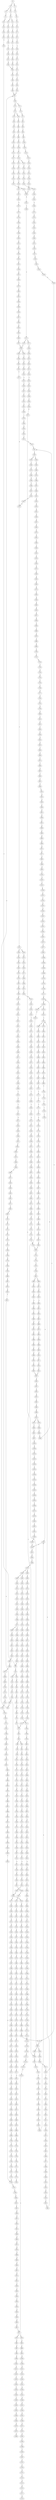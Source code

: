 strict digraph  {
	S0 -> S1 [ label = A ];
	S0 -> S2 [ label = C ];
	S1 -> S3 [ label = C ];
	S2 -> S4 [ label = C ];
	S2 -> S5 [ label = G ];
	S3 -> S6 [ label = G ];
	S4 -> S7 [ label = T ];
	S5 -> S8 [ label = A ];
	S6 -> S9 [ label = C ];
	S7 -> S10 [ label = G ];
	S8 -> S11 [ label = A ];
	S8 -> S12 [ label = G ];
	S9 -> S13 [ label = T ];
	S10 -> S14 [ label = T ];
	S11 -> S15 [ label = T ];
	S12 -> S16 [ label = T ];
	S13 -> S17 [ label = C ];
	S14 -> S18 [ label = C ];
	S15 -> S19 [ label = C ];
	S16 -> S20 [ label = C ];
	S17 -> S21 [ label = C ];
	S18 -> S22 [ label = C ];
	S19 -> S23 [ label = C ];
	S20 -> S24 [ label = C ];
	S21 -> S25 [ label = T ];
	S22 -> S26 [ label = T ];
	S23 -> S27 [ label = T ];
	S24 -> S28 [ label = T ];
	S25 -> S29 [ label = A ];
	S26 -> S30 [ label = T ];
	S27 -> S31 [ label = C ];
	S28 -> S32 [ label = C ];
	S29 -> S33 [ label = G ];
	S30 -> S34 [ label = G ];
	S31 -> S35 [ label = G ];
	S32 -> S36 [ label = G ];
	S33 -> S37 [ label = A ];
	S34 -> S38 [ label = A ];
	S34 -> S39 [ label = T ];
	S35 -> S40 [ label = A ];
	S36 -> S41 [ label = A ];
	S37 -> S42 [ label = A ];
	S38 -> S43 [ label = A ];
	S39 -> S44 [ label = A ];
	S40 -> S45 [ label = A ];
	S41 -> S46 [ label = A ];
	S42 -> S47 [ label = C ];
	S43 -> S48 [ label = C ];
	S44 -> S49 [ label = G ];
	S45 -> S50 [ label = C ];
	S46 -> S50 [ label = C ];
	S47 -> S51 [ label = T ];
	S48 -> S52 [ label = T ];
	S49 -> S53 [ label = G ];
	S50 -> S54 [ label = T ];
	S51 -> S55 [ label = T ];
	S52 -> S56 [ label = T ];
	S53 -> S57 [ label = A ];
	S54 -> S58 [ label = T ];
	S55 -> S59 [ label = C ];
	S56 -> S60 [ label = C ];
	S57 -> S61 [ label = G ];
	S58 -> S62 [ label = C ];
	S59 -> S63 [ label = A ];
	S60 -> S64 [ label = A ];
	S61 -> S65 [ label = A ];
	S62 -> S66 [ label = A ];
	S63 -> S67 [ label = A ];
	S64 -> S67 [ label = A ];
	S65 -> S68 [ label = G ];
	S66 -> S67 [ label = A ];
	S67 -> S69 [ label = C ];
	S68 -> S70 [ label = G ];
	S69 -> S71 [ label = C ];
	S69 -> S72 [ label = T ];
	S70 -> S73 [ label = T ];
	S71 -> S74 [ label = G ];
	S72 -> S75 [ label = G ];
	S73 -> S76 [ label = C ];
	S74 -> S77 [ label = G ];
	S75 -> S78 [ label = G ];
	S75 -> S79 [ label = C ];
	S76 -> S80 [ label = C ];
	S77 -> S81 [ label = C ];
	S78 -> S82 [ label = C ];
	S79 -> S83 [ label = C ];
	S80 -> S84 [ label = C ];
	S81 -> S85 [ label = C ];
	S82 -> S86 [ label = C ];
	S83 -> S87 [ label = C ];
	S84 -> S88 [ label = A ];
	S84 -> S89 [ label = G ];
	S85 -> S90 [ label = C ];
	S86 -> S91 [ label = C ];
	S87 -> S92 [ label = T ];
	S88 -> S93 [ label = G ];
	S89 -> S94 [ label = G ];
	S90 -> S95 [ label = A ];
	S91 -> S96 [ label = A ];
	S92 -> S97 [ label = A ];
	S93 -> S98 [ label = A ];
	S94 -> S99 [ label = A ];
	S95 -> S100 [ label = G ];
	S96 -> S101 [ label = G ];
	S97 -> S102 [ label = G ];
	S98 -> S103 [ label = G ];
	S99 -> S104 [ label = G ];
	S100 -> S105 [ label = T ];
	S101 -> S106 [ label = G ];
	S102 -> S107 [ label = G ];
	S103 -> S108 [ label = C ];
	S104 -> S109 [ label = G ];
	S105 -> S110 [ label = T ];
	S106 -> S111 [ label = T ];
	S107 -> S112 [ label = T ];
	S108 -> S113 [ label = C ];
	S109 -> S114 [ label = C ];
	S110 -> S115 [ label = G ];
	S111 -> S116 [ label = G ];
	S112 -> S117 [ label = G ];
	S113 -> S118 [ label = A ];
	S114 -> S119 [ label = G ];
	S115 -> S120 [ label = T ];
	S116 -> S121 [ label = C ];
	S116 -> S122 [ label = G ];
	S117 -> S123 [ label = T ];
	S118 -> S124 [ label = C ];
	S119 -> S125 [ label = T ];
	S120 -> S126 [ label = G ];
	S121 -> S127 [ label = G ];
	S122 -> S128 [ label = G ];
	S123 -> S129 [ label = G ];
	S124 -> S130 [ label = G ];
	S125 -> S131 [ label = G ];
	S126 -> S132 [ label = C ];
	S127 -> S133 [ label = C ];
	S128 -> S134 [ label = C ];
	S129 -> S135 [ label = C ];
	S130 -> S136 [ label = G ];
	S131 -> S137 [ label = G ];
	S132 -> S138 [ label = G ];
	S133 -> S139 [ label = G ];
	S134 -> S140 [ label = T ];
	S135 -> S141 [ label = G ];
	S136 -> S142 [ label = T ];
	S137 -> S143 [ label = T ];
	S138 -> S144 [ label = T ];
	S139 -> S145 [ label = T ];
	S140 -> S146 [ label = T ];
	S141 -> S147 [ label = T ];
	S142 -> S148 [ label = T ];
	S143 -> S149 [ label = A ];
	S144 -> S150 [ label = C ];
	S145 -> S151 [ label = C ];
	S146 -> S152 [ label = C ];
	S147 -> S153 [ label = C ];
	S148 -> S154 [ label = A ];
	S149 -> S155 [ label = T ];
	S150 -> S156 [ label = G ];
	S151 -> S157 [ label = G ];
	S152 -> S158 [ label = G ];
	S153 -> S156 [ label = G ];
	S154 -> S159 [ label = C ];
	S155 -> S160 [ label = G ];
	S156 -> S161 [ label = A ];
	S157 -> S162 [ label = T ];
	S158 -> S163 [ label = A ];
	S159 -> S164 [ label = T ];
	S160 -> S165 [ label = A ];
	S161 -> S166 [ label = A ];
	S162 -> S167 [ label = G ];
	S163 -> S168 [ label = A ];
	S164 -> S169 [ label = G ];
	S165 -> S170 [ label = G ];
	S166 -> S171 [ label = C ];
	S167 -> S172 [ label = C ];
	S168 -> S173 [ label = C ];
	S169 -> S174 [ label = C ];
	S170 -> S175 [ label = C ];
	S171 -> S176 [ label = C ];
	S171 -> S177 [ label = A ];
	S172 -> S178 [ label = A ];
	S173 -> S179 [ label = A ];
	S174 -> S180 [ label = A ];
	S175 -> S181 [ label = G ];
	S176 -> S182 [ label = T ];
	S177 -> S183 [ label = C ];
	S178 -> S184 [ label = T ];
	S179 -> S185 [ label = C ];
	S180 -> S186 [ label = G ];
	S181 -> S187 [ label = G ];
	S182 -> S188 [ label = T ];
	S182 -> S189 [ label = G ];
	S183 -> S190 [ label = C ];
	S184 -> S191 [ label = C ];
	S185 -> S192 [ label = G ];
	S186 -> S193 [ label = A ];
	S187 -> S194 [ label = T ];
	S188 -> S195 [ label = C ];
	S189 -> S196 [ label = T ];
	S190 -> S197 [ label = C ];
	S191 -> S198 [ label = C ];
	S192 -> S199 [ label = C ];
	S193 -> S200 [ label = C ];
	S194 -> S201 [ label = C ];
	S195 -> S202 [ label = G ];
	S196 -> S203 [ label = C ];
	S197 -> S204 [ label = G ];
	S198 -> S205 [ label = G ];
	S199 -> S206 [ label = G ];
	S200 -> S207 [ label = G ];
	S201 -> S208 [ label = G ];
	S202 -> S209 [ label = T ];
	S203 -> S210 [ label = G ];
	S204 -> S211 [ label = T ];
	S205 -> S212 [ label = C ];
	S206 -> S213 [ label = C ];
	S207 -> S214 [ label = G ];
	S208 -> S215 [ label = C ];
	S209 -> S216 [ label = A ];
	S210 -> S217 [ label = C ];
	S211 -> S218 [ label = A ];
	S212 -> S219 [ label = A ];
	S213 -> S220 [ label = A ];
	S214 -> S221 [ label = A ];
	S215 -> S222 [ label = A ];
	S216 -> S223 [ label = C ];
	S217 -> S224 [ label = G ];
	S218 -> S225 [ label = C ];
	S219 -> S226 [ label = C ];
	S220 -> S227 [ label = C ];
	S221 -> S228 [ label = C ];
	S222 -> S229 [ label = C ];
	S223 -> S230 [ label = T ];
	S224 -> S231 [ label = C ];
	S225 -> S232 [ label = G ];
	S226 -> S233 [ label = G ];
	S227 -> S234 [ label = G ];
	S228 -> S235 [ label = A ];
	S229 -> S236 [ label = G ];
	S230 -> S237 [ label = T ];
	S231 -> S238 [ label = G ];
	S231 -> S239 [ label = A ];
	S232 -> S240 [ label = T ];
	S233 -> S241 [ label = T ];
	S234 -> S242 [ label = T ];
	S235 -> S243 [ label = C ];
	S236 -> S244 [ label = C ];
	S237 -> S245 [ label = C ];
	S238 -> S246 [ label = A ];
	S239 -> S247 [ label = A ];
	S240 -> S248 [ label = C ];
	S241 -> S249 [ label = C ];
	S242 -> S250 [ label = C ];
	S243 -> S251 [ label = A ];
	S244 -> S252 [ label = G ];
	S245 -> S253 [ label = A ];
	S246 -> S254 [ label = G ];
	S247 -> S255 [ label = C ];
	S248 -> S256 [ label = C ];
	S249 -> S257 [ label = G ];
	S250 -> S258 [ label = C ];
	S251 -> S259 [ label = C ];
	S252 -> S260 [ label = C ];
	S253 -> S261 [ label = A ];
	S254 -> S262 [ label = C ];
	S255 -> S263 [ label = C ];
	S256 -> S264 [ label = A ];
	S257 -> S265 [ label = A ];
	S258 -> S266 [ label = A ];
	S259 -> S267 [ label = C ];
	S260 -> S268 [ label = G ];
	S261 -> S269 [ label = G ];
	S262 -> S270 [ label = A ];
	S263 -> S271 [ label = C ];
	S264 -> S272 [ label = G ];
	S265 -> S273 [ label = G ];
	S266 -> S274 [ label = G ];
	S267 -> S275 [ label = T ];
	S268 -> S276 [ label = C ];
	S268 -> S277 [ label = G ];
	S269 -> S278 [ label = C ];
	S270 -> S279 [ label = G ];
	S271 -> S280 [ label = G ];
	S272 -> S281 [ label = C ];
	S273 -> S282 [ label = C ];
	S274 -> S281 [ label = C ];
	S275 -> S283 [ label = C ];
	S276 -> S284 [ label = G ];
	S277 -> S285 [ label = C ];
	S278 -> S286 [ label = G ];
	S279 -> S287 [ label = T ];
	S280 -> S288 [ label = T ];
	S281 -> S289 [ label = T ];
	S281 -> S290 [ label = G ];
	S282 -> S291 [ label = G ];
	S283 -> S292 [ label = T ];
	S284 -> S293 [ label = T ];
	S285 -> S294 [ label = T ];
	S286 -> S295 [ label = A ];
	S287 -> S296 [ label = G ];
	S288 -> S297 [ label = A ];
	S289 -> S298 [ label = T ];
	S290 -> S299 [ label = A ];
	S291 -> S300 [ label = A ];
	S292 -> S301 [ label = A ];
	S293 -> S302 [ label = C ];
	S294 -> S303 [ label = G ];
	S295 -> S304 [ label = G ];
	S296 -> S305 [ label = C ];
	S297 -> S306 [ label = C ];
	S298 -> S307 [ label = C ];
	S299 -> S308 [ label = G ];
	S300 -> S309 [ label = G ];
	S301 -> S310 [ label = G ];
	S302 -> S311 [ label = G ];
	S303 -> S312 [ label = G ];
	S304 -> S313 [ label = T ];
	S305 -> S314 [ label = A ];
	S306 -> S315 [ label = A ];
	S307 -> S316 [ label = A ];
	S308 -> S317 [ label = T ];
	S309 -> S318 [ label = T ];
	S310 -> S319 [ label = A ];
	S311 -> S320 [ label = A ];
	S312 -> S321 [ label = A ];
	S313 -> S322 [ label = C ];
	S314 -> S323 [ label = A ];
	S315 -> S324 [ label = G ];
	S316 -> S325 [ label = C ];
	S317 -> S326 [ label = C ];
	S318 -> S327 [ label = C ];
	S319 -> S328 [ label = A ];
	S320 -> S329 [ label = C ];
	S321 -> S330 [ label = A ];
	S322 -> S331 [ label = C ];
	S323 -> S332 [ label = C ];
	S324 -> S333 [ label = C ];
	S325 -> S334 [ label = G ];
	S326 -> S331 [ label = C ];
	S326 -> S335 [ label = T ];
	S327 -> S336 [ label = G ];
	S328 -> S337 [ label = C ];
	S329 -> S338 [ label = G ];
	S330 -> S339 [ label = T ];
	S331 -> S340 [ label = C ];
	S332 -> S341 [ label = A ];
	S333 -> S342 [ label = A ];
	S334 -> S343 [ label = C ];
	S335 -> S344 [ label = C ];
	S336 -> S345 [ label = A ];
	S337 -> S346 [ label = G ];
	S338 -> S347 [ label = C ];
	S339 -> S348 [ label = G ];
	S340 -> S349 [ label = T ];
	S340 -> S350 [ label = G ];
	S341 -> S351 [ label = G ];
	S342 -> S352 [ label = G ];
	S343 -> S353 [ label = C ];
	S344 -> S354 [ label = G ];
	S345 -> S355 [ label = A ];
	S346 -> S356 [ label = A ];
	S347 -> S357 [ label = G ];
	S348 -> S358 [ label = G ];
	S349 -> S359 [ label = C ];
	S350 -> S360 [ label = C ];
	S351 -> S361 [ label = C ];
	S352 -> S362 [ label = G ];
	S353 -> S363 [ label = C ];
	S354 -> S364 [ label = T ];
	S355 -> S365 [ label = C ];
	S356 -> S366 [ label = G ];
	S357 -> S367 [ label = C ];
	S358 -> S368 [ label = G ];
	S359 -> S369 [ label = C ];
	S360 -> S370 [ label = C ];
	S361 -> S371 [ label = T ];
	S362 -> S372 [ label = T ];
	S363 -> S373 [ label = T ];
	S364 -> S374 [ label = C ];
	S365 -> S375 [ label = C ];
	S366 -> S376 [ label = G ];
	S367 -> S377 [ label = C ];
	S368 -> S378 [ label = G ];
	S369 -> S379 [ label = G ];
	S370 -> S380 [ label = T ];
	S371 -> S381 [ label = A ];
	S372 -> S382 [ label = G ];
	S373 -> S383 [ label = T ];
	S374 -> S384 [ label = T ];
	S375 -> S182 [ label = T ];
	S376 -> S385 [ label = T ];
	S377 -> S386 [ label = T ];
	S378 -> S387 [ label = T ];
	S379 -> S388 [ label = G ];
	S380 -> S389 [ label = G ];
	S381 -> S390 [ label = C ];
	S382 -> S391 [ label = C ];
	S383 -> S392 [ label = C ];
	S384 -> S393 [ label = G ];
	S385 -> S394 [ label = G ];
	S386 -> S395 [ label = C ];
	S387 -> S396 [ label = C ];
	S388 -> S397 [ label = T ];
	S389 -> S398 [ label = T ];
	S390 -> S399 [ label = G ];
	S391 -> S400 [ label = A ];
	S392 -> S401 [ label = A ];
	S393 -> S402 [ label = T ];
	S394 -> S403 [ label = T ];
	S395 -> S404 [ label = G ];
	S396 -> S405 [ label = C ];
	S397 -> S406 [ label = C ];
	S398 -> S407 [ label = C ];
	S399 -> S408 [ label = A ];
	S400 -> S409 [ label = C ];
	S401 -> S410 [ label = T ];
	S402 -> S411 [ label = T ];
	S403 -> S412 [ label = C ];
	S404 -> S413 [ label = G ];
	S405 -> S414 [ label = G ];
	S406 -> S415 [ label = T ];
	S407 -> S416 [ label = G ];
	S408 -> S417 [ label = G ];
	S409 -> S418 [ label = G ];
	S410 -> S419 [ label = C ];
	S411 -> S420 [ label = C ];
	S412 -> S421 [ label = C ];
	S413 -> S422 [ label = G ];
	S414 -> S423 [ label = C ];
	S415 -> S424 [ label = G ];
	S416 -> S425 [ label = C ];
	S417 -> S426 [ label = A ];
	S418 -> S427 [ label = C ];
	S419 -> S428 [ label = C ];
	S420 -> S429 [ label = C ];
	S421 -> S430 [ label = C ];
	S422 -> S431 [ label = C ];
	S423 -> S432 [ label = C ];
	S424 -> S433 [ label = G ];
	S425 -> S224 [ label = G ];
	S426 -> S434 [ label = A ];
	S427 -> S435 [ label = G ];
	S428 -> S436 [ label = A ];
	S429 -> S437 [ label = G ];
	S430 -> S438 [ label = T ];
	S431 -> S439 [ label = T ];
	S432 -> S440 [ label = G ];
	S433 -> S441 [ label = A ];
	S434 -> S442 [ label = C ];
	S435 -> S443 [ label = G ];
	S436 -> S444 [ label = G ];
	S437 -> S445 [ label = T ];
	S438 -> S446 [ label = G ];
	S439 -> S447 [ label = C ];
	S440 -> S448 [ label = G ];
	S441 -> S449 [ label = G ];
	S442 -> S450 [ label = T ];
	S443 -> S451 [ label = T ];
	S444 -> S452 [ label = A ];
	S445 -> S453 [ label = G ];
	S446 -> S454 [ label = T ];
	S447 -> S455 [ label = A ];
	S448 -> S456 [ label = A ];
	S449 -> S457 [ label = G ];
	S450 -> S458 [ label = G ];
	S451 -> S459 [ label = G ];
	S452 -> S460 [ label = A ];
	S453 -> S461 [ label = G ];
	S454 -> S462 [ label = C ];
	S455 -> S463 [ label = C ];
	S456 -> S464 [ label = A ];
	S457 -> S465 [ label = G ];
	S458 -> S466 [ label = G ];
	S459 -> S467 [ label = C ];
	S460 -> S468 [ label = C ];
	S461 -> S469 [ label = C ];
	S462 -> S470 [ label = C ];
	S463 -> S471 [ label = G ];
	S464 -> S472 [ label = C ];
	S465 -> S473 [ label = T ];
	S466 -> S474 [ label = C ];
	S467 -> S475 [ label = C ];
	S468 -> S476 [ label = C ];
	S469 -> S477 [ label = C ];
	S470 -> S478 [ label = T ];
	S471 -> S479 [ label = T ];
	S472 -> S480 [ label = T ];
	S473 -> S481 [ label = G ];
	S474 -> S482 [ label = G ];
	S475 -> S483 [ label = G ];
	S476 -> S484 [ label = A ];
	S476 -> S485 [ label = G ];
	S477 -> S486 [ label = C ];
	S478 -> S487 [ label = A ];
	S479 -> S488 [ label = C ];
	S480 -> S489 [ label = G ];
	S481 -> S490 [ label = T ];
	S482 -> S491 [ label = C ];
	S483 -> S492 [ label = C ];
	S484 -> S493 [ label = G ];
	S484 -> S494 [ label = C ];
	S485 -> S495 [ label = G ];
	S486 -> S496 [ label = G ];
	S487 -> S497 [ label = C ];
	S488 -> S498 [ label = C ];
	S489 -> S499 [ label = C ];
	S490 -> S500 [ label = T ];
	S491 -> S501 [ label = A ];
	S492 -> S502 [ label = A ];
	S493 -> S503 [ label = A ];
	S494 -> S504 [ label = C ];
	S495 -> S505 [ label = A ];
	S496 -> S506 [ label = T ];
	S497 -> S507 [ label = T ];
	S498 -> S508 [ label = A ];
	S499 -> S509 [ label = A ];
	S500 -> S510 [ label = C ];
	S501 -> S511 [ label = G ];
	S502 -> S512 [ label = A ];
	S503 -> S513 [ label = C ];
	S504 -> S514 [ label = A ];
	S505 -> S515 [ label = C ];
	S506 -> S516 [ label = C ];
	S507 -> S517 [ label = A ];
	S508 -> S274 [ label = G ];
	S509 -> S518 [ label = A ];
	S510 -> S519 [ label = C ];
	S511 -> S520 [ label = C ];
	S512 -> S521 [ label = C ];
	S513 -> S522 [ label = T ];
	S514 -> S523 [ label = C ];
	S515 -> S524 [ label = G ];
	S516 -> S525 [ label = C ];
	S517 -> S526 [ label = C ];
	S518 -> S527 [ label = C ];
	S519 -> S528 [ label = A ];
	S520 -> S529 [ label = G ];
	S521 -> S530 [ label = C ];
	S522 -> S531 [ label = C ];
	S523 -> S532 [ label = C ];
	S524 -> S533 [ label = C ];
	S525 -> S534 [ label = A ];
	S526 -> S535 [ label = C ];
	S527 -> S536 [ label = C ];
	S528 -> S537 [ label = G ];
	S529 -> S538 [ label = G ];
	S530 -> S539 [ label = A ];
	S531 -> S540 [ label = C ];
	S532 -> S541 [ label = C ];
	S533 -> S542 [ label = C ];
	S534 -> S543 [ label = G ];
	S535 -> S544 [ label = A ];
	S536 -> S545 [ label = A ];
	S537 -> S546 [ label = C ];
	S538 -> S547 [ label = G ];
	S539 -> S548 [ label = G ];
	S540 -> S549 [ label = C ];
	S541 -> S550 [ label = C ];
	S542 -> S551 [ label = C ];
	S543 -> S552 [ label = T ];
	S544 -> S553 [ label = G ];
	S545 -> S554 [ label = G ];
	S546 -> S555 [ label = A ];
	S547 -> S556 [ label = T ];
	S548 -> S557 [ label = T ];
	S549 -> S558 [ label = A ];
	S550 -> S559 [ label = T ];
	S551 -> S560 [ label = A ];
	S552 -> S561 [ label = A ];
	S553 -> S562 [ label = G ];
	S554 -> S563 [ label = A ];
	S555 -> S564 [ label = G ];
	S556 -> S565 [ label = G ];
	S557 -> S566 [ label = C ];
	S558 -> S567 [ label = T ];
	S559 -> S568 [ label = T ];
	S560 -> S569 [ label = T ];
	S561 -> S570 [ label = G ];
	S562 -> S571 [ label = A ];
	S563 -> S572 [ label = A ];
	S564 -> S573 [ label = A ];
	S565 -> S574 [ label = C ];
	S566 -> S575 [ label = G ];
	S567 -> S576 [ label = C ];
	S568 -> S577 [ label = C ];
	S569 -> S578 [ label = C ];
	S570 -> S579 [ label = G ];
	S570 -> S580 [ label = C ];
	S571 -> S581 [ label = G ];
	S572 -> S582 [ label = C ];
	S573 -> S583 [ label = T ];
	S574 -> S584 [ label = C ];
	S575 -> S585 [ label = C ];
	S576 -> S586 [ label = T ];
	S577 -> S587 [ label = C ];
	S577 -> S588 [ label = G ];
	S578 -> S589 [ label = G ];
	S579 -> S590 [ label = G ];
	S580 -> S591 [ label = T ];
	S581 -> S592 [ label = A ];
	S582 -> S593 [ label = A ];
	S583 -> S594 [ label = A ];
	S584 -> S595 [ label = G ];
	S585 -> S596 [ label = G ];
	S586 -> S597 [ label = G ];
	S587 -> S598 [ label = T ];
	S588 -> S599 [ label = A ];
	S589 -> S600 [ label = T ];
	S590 -> S601 [ label = T ];
	S591 -> S602 [ label = C ];
	S592 -> S603 [ label = G ];
	S593 -> S604 [ label = G ];
	S594 -> S605 [ label = A ];
	S595 -> S606 [ label = C ];
	S596 -> S607 [ label = C ];
	S597 -> S608 [ label = C ];
	S598 -> S609 [ label = G ];
	S599 -> S610 [ label = T ];
	S600 -> S611 [ label = C ];
	S601 -> S612 [ label = C ];
	S602 -> S613 [ label = C ];
	S603 -> S614 [ label = T ];
	S604 -> S615 [ label = C ];
	S605 -> S616 [ label = A ];
	S606 -> S617 [ label = C ];
	S607 -> S618 [ label = A ];
	S608 -> S619 [ label = C ];
	S609 -> S620 [ label = T ];
	S610 -> S621 [ label = C ];
	S611 -> S622 [ label = C ];
	S612 -> S623 [ label = A ];
	S613 -> S624 [ label = A ];
	S614 -> S625 [ label = C ];
	S615 -> S626 [ label = C ];
	S616 -> S627 [ label = A ];
	S617 -> S628 [ label = G ];
	S618 -> S629 [ label = G ];
	S619 -> S630 [ label = A ];
	S620 -> S631 [ label = C ];
	S621 -> S632 [ label = G ];
	S622 -> S633 [ label = T ];
	S623 -> S634 [ label = C ];
	S624 -> S635 [ label = C ];
	S625 -> S636 [ label = A ];
	S626 -> S637 [ label = G ];
	S627 -> S638 [ label = A ];
	S628 -> S639 [ label = G ];
	S629 -> S640 [ label = C ];
	S630 -> S641 [ label = G ];
	S631 -> S642 [ label = C ];
	S632 -> S643 [ label = T ];
	S633 -> S644 [ label = C ];
	S634 -> S645 [ label = T ];
	S635 -> S646 [ label = C ];
	S636 -> S647 [ label = G ];
	S637 -> S648 [ label = T ];
	S638 -> S649 [ label = C ];
	S639 -> S650 [ label = T ];
	S640 -> S651 [ label = C ];
	S641 -> S652 [ label = T ];
	S642 -> S653 [ label = T ];
	S643 -> S654 [ label = T ];
	S644 -> S655 [ label = T ];
	S645 -> S656 [ label = C ];
	S646 -> S657 [ label = G ];
	S647 -> S658 [ label = G ];
	S648 -> S659 [ label = C ];
	S649 -> S660 [ label = T ];
	S650 -> S661 [ label = G ];
	S651 -> S662 [ label = G ];
	S652 -> S663 [ label = C ];
	S653 -> S30 [ label = T ];
	S654 -> S664 [ label = T ];
	S655 -> S665 [ label = T ];
	S656 -> S666 [ label = G ];
	S657 -> S667 [ label = G ];
	S658 -> S668 [ label = A ];
	S659 -> S669 [ label = C ];
	S660 -> S670 [ label = T ];
	S661 -> S671 [ label = G ];
	S662 -> S672 [ label = G ];
	S663 -> S673 [ label = G ];
	S664 -> S674 [ label = G ];
	S665 -> S675 [ label = C ];
	S666 -> S676 [ label = C ];
	S667 -> S677 [ label = A ];
	S668 -> S678 [ label = C ];
	S669 -> S679 [ label = T ];
	S670 -> S680 [ label = T ];
	S671 -> S681 [ label = T ];
	S672 -> S682 [ label = T ];
	S673 -> S683 [ label = T ];
	S674 -> S684 [ label = T ];
	S675 -> S685 [ label = T ];
	S676 -> S686 [ label = T ];
	S677 -> S687 [ label = C ];
	S678 -> S688 [ label = C ];
	S679 -> S689 [ label = C ];
	S680 -> S690 [ label = G ];
	S681 -> S691 [ label = G ];
	S682 -> S692 [ label = G ];
	S683 -> S693 [ label = A ];
	S684 -> S694 [ label = A ];
	S685 -> S695 [ label = C ];
	S686 -> S696 [ label = T ];
	S687 -> S697 [ label = G ];
	S688 -> S698 [ label = A ];
	S689 -> S699 [ label = T ];
	S690 -> S700 [ label = C ];
	S691 -> S701 [ label = G ];
	S692 -> S702 [ label = G ];
	S693 -> S703 [ label = A ];
	S694 -> S704 [ label = G ];
	S695 -> S705 [ label = G ];
	S696 -> S706 [ label = C ];
	S697 -> S707 [ label = T ];
	S698 -> S708 [ label = G ];
	S699 -> S709 [ label = G ];
	S700 -> S710 [ label = C ];
	S701 -> S711 [ label = A ];
	S702 -> S712 [ label = A ];
	S703 -> S713 [ label = G ];
	S704 -> S714 [ label = G ];
	S705 -> S715 [ label = G ];
	S706 -> S716 [ label = A ];
	S707 -> S717 [ label = C ];
	S708 -> S718 [ label = T ];
	S709 -> S719 [ label = T ];
	S710 -> S720 [ label = G ];
	S711 -> S721 [ label = A ];
	S712 -> S722 [ label = A ];
	S713 -> S723 [ label = A ];
	S714 -> S724 [ label = A ];
	S715 -> S725 [ label = A ];
	S716 -> S726 [ label = T ];
	S717 -> S727 [ label = G ];
	S718 -> S728 [ label = C ];
	S719 -> S729 [ label = C ];
	S720 -> S730 [ label = T ];
	S721 -> S731 [ label = C ];
	S722 -> S732 [ label = G ];
	S723 -> S733 [ label = C ];
	S724 -> S734 [ label = A ];
	S725 -> S735 [ label = G ];
	S726 -> S736 [ label = C ];
	S727 -> S737 [ label = T ];
	S728 -> S738 [ label = T ];
	S729 -> S739 [ label = G ];
	S730 -> S740 [ label = A ];
	S731 -> S741 [ label = C ];
	S732 -> S742 [ label = A ];
	S733 -> S743 [ label = G ];
	S734 -> S744 [ label = A ];
	S735 -> S745 [ label = A ];
	S736 -> S746 [ label = C ];
	S737 -> S747 [ label = G ];
	S738 -> S748 [ label = C ];
	S739 -> S749 [ label = T ];
	S740 -> S750 [ label = G ];
	S741 -> S751 [ label = T ];
	S742 -> S752 [ label = A ];
	S743 -> S753 [ label = G ];
	S744 -> S754 [ label = G ];
	S745 -> S755 [ label = G ];
	S746 -> S436 [ label = A ];
	S747 -> S756 [ label = A ];
	S748 -> S757 [ label = T ];
	S749 -> S758 [ label = G ];
	S750 -> S759 [ label = C ];
	S751 -> S760 [ label = C ];
	S752 -> S761 [ label = C ];
	S753 -> S762 [ label = C ];
	S754 -> S763 [ label = G ];
	S755 -> S764 [ label = G ];
	S756 -> S765 [ label = C ];
	S757 -> S766 [ label = G ];
	S758 -> S767 [ label = G ];
	S759 -> S768 [ label = C ];
	S760 -> S769 [ label = G ];
	S761 -> S770 [ label = G ];
	S762 -> S771 [ label = T ];
	S763 -> S772 [ label = T ];
	S764 -> S773 [ label = T ];
	S765 -> S774 [ label = C ];
	S766 -> S775 [ label = T ];
	S767 -> S776 [ label = T ];
	S768 -> S777 [ label = G ];
	S769 -> S778 [ label = G ];
	S770 -> S779 [ label = G ];
	S771 -> S780 [ label = C ];
	S772 -> S781 [ label = C ];
	S773 -> S76 [ label = C ];
	S774 -> S782 [ label = G ];
	S775 -> S783 [ label = A ];
	S776 -> S784 [ label = A ];
	S777 -> S785 [ label = G ];
	S778 -> S786 [ label = C ];
	S779 -> S787 [ label = C ];
	S780 -> S788 [ label = T ];
	S781 -> S789 [ label = C ];
	S782 -> S790 [ label = G ];
	S784 -> S791 [ label = C ];
	S785 -> S792 [ label = T ];
	S786 -> S793 [ label = A ];
	S787 -> S794 [ label = A ];
	S788 -> S795 [ label = C ];
	S789 -> S796 [ label = C ];
	S790 -> S797 [ label = T ];
	S791 -> S798 [ label = C ];
	S792 -> S799 [ label = G ];
	S793 -> S800 [ label = C ];
	S794 -> S801 [ label = C ];
	S795 -> S802 [ label = G ];
	S796 -> S803 [ label = G ];
	S797 -> S804 [ label = C ];
	S798 -> S805 [ label = G ];
	S799 -> S806 [ label = A ];
	S800 -> S807 [ label = G ];
	S801 -> S808 [ label = C ];
	S801 -> S809 [ label = T ];
	S802 -> S810 [ label = A ];
	S803 -> S811 [ label = A ];
	S804 -> S812 [ label = G ];
	S805 -> S813 [ label = G ];
	S806 -> S814 [ label = C ];
	S807 -> S815 [ label = C ];
	S808 -> S816 [ label = G ];
	S809 -> S817 [ label = G ];
	S810 -> S818 [ label = A ];
	S811 -> S819 [ label = A ];
	S812 -> S820 [ label = C ];
	S813 -> S821 [ label = T ];
	S814 -> S822 [ label = G ];
	S815 -> S823 [ label = G ];
	S816 -> S824 [ label = G ];
	S817 -> S825 [ label = G ];
	S818 -> S826 [ label = G ];
	S819 -> S827 [ label = G ];
	S820 -> S828 [ label = G ];
	S821 -> S829 [ label = G ];
	S822 -> S830 [ label = T ];
	S823 -> S831 [ label = C ];
	S824 -> S832 [ label = G ];
	S825 -> S833 [ label = G ];
	S826 -> S834 [ label = T ];
	S827 -> S835 [ label = T ];
	S828 -> S836 [ label = T ];
	S829 -> S837 [ label = G ];
	S830 -> S838 [ label = G ];
	S831 -> S268 [ label = G ];
	S832 -> S839 [ label = A ];
	S833 -> S840 [ label = A ];
	S834 -> S841 [ label = C ];
	S835 -> S842 [ label = C ];
	S836 -> S843 [ label = A ];
	S837 -> S844 [ label = T ];
	S838 -> S845 [ label = G ];
	S839 -> S846 [ label = A ];
	S840 -> S847 [ label = A ];
	S841 -> S848 [ label = G ];
	S842 -> S849 [ label = G ];
	S843 -> S850 [ label = G ];
	S844 -> S851 [ label = T ];
	S845 -> S852 [ label = G ];
	S846 -> S853 [ label = T ];
	S847 -> S854 [ label = C ];
	S848 -> S855 [ label = C ];
	S849 -> S856 [ label = A ];
	S850 -> S857 [ label = C ];
	S851 -> S858 [ label = A ];
	S852 -> S859 [ label = T ];
	S853 -> S860 [ label = T ];
	S854 -> S861 [ label = T ];
	S855 -> S862 [ label = G ];
	S856 -> S863 [ label = G ];
	S857 -> S864 [ label = C ];
	S858 -> S865 [ label = G ];
	S859 -> S866 [ label = A ];
	S860 -> S867 [ label = G ];
	S861 -> S868 [ label = G ];
	S862 -> S869 [ label = G ];
	S863 -> S870 [ label = G ];
	S864 -> S871 [ label = G ];
	S865 -> S872 [ label = A ];
	S866 -> S873 [ label = C ];
	S867 -> S874 [ label = A ];
	S868 -> S875 [ label = G ];
	S869 -> S876 [ label = C ];
	S870 -> S877 [ label = T ];
	S871 -> S878 [ label = C ];
	S872 -> S879 [ label = A ];
	S873 -> S880 [ label = T ];
	S874 -> S881 [ label = A ];
	S875 -> S882 [ label = A ];
	S876 -> S883 [ label = T ];
	S877 -> S884 [ label = A ];
	S878 -> S885 [ label = T ];
	S879 -> S886 [ label = G ];
	S880 -> S887 [ label = A ];
	S881 -> S888 [ label = C ];
	S882 -> S889 [ label = C ];
	S883 -> S890 [ label = A ];
	S884 -> S891 [ label = T ];
	S885 -> S892 [ label = G ];
	S886 -> S893 [ label = G ];
	S887 -> S894 [ label = T ];
	S888 -> S895 [ label = C ];
	S889 -> S896 [ label = C ];
	S890 -> S897 [ label = T ];
	S891 -> S898 [ label = A ];
	S892 -> S899 [ label = G ];
	S893 -> S900 [ label = G ];
	S894 -> S901 [ label = T ];
	S895 -> S902 [ label = C ];
	S896 -> S903 [ label = C ];
	S897 -> S904 [ label = A ];
	S898 -> S905 [ label = A ];
	S899 -> S906 [ label = A ];
	S900 -> S907 [ label = G ];
	S901 -> S908 [ label = G ];
	S902 -> S909 [ label = G ];
	S903 -> S910 [ label = G ];
	S904 -> S911 [ label = G ];
	S905 -> S912 [ label = G ];
	S906 -> S913 [ label = A ];
	S907 -> S914 [ label = G ];
	S908 -> S915 [ label = G ];
	S909 -> S916 [ label = T ];
	S910 -> S917 [ label = T ];
	S911 -> S918 [ label = T ];
	S912 -> S919 [ label = T ];
	S913 -> S920 [ label = G ];
	S914 -> S921 [ label = T ];
	S915 -> S922 [ label = A ];
	S916 -> S923 [ label = C ];
	S917 -> S924 [ label = C ];
	S918 -> S925 [ label = A ];
	S919 -> S926 [ label = C ];
	S920 -> S927 [ label = A ];
	S921 -> S928 [ label = C ];
	S922 -> S929 [ label = A ];
	S923 -> S930 [ label = T ];
	S924 -> S931 [ label = T ];
	S925 -> S932 [ label = G ];
	S926 -> S933 [ label = G ];
	S927 -> S934 [ label = A ];
	S928 -> S935 [ label = C ];
	S929 -> S936 [ label = C ];
	S930 -> S937 [ label = C ];
	S931 -> S937 [ label = C ];
	S932 -> S938 [ label = C ];
	S933 -> S939 [ label = T ];
	S934 -> S761 [ label = C ];
	S935 -> S940 [ label = G ];
	S936 -> S941 [ label = G ];
	S937 -> S942 [ label = G ];
	S938 -> S943 [ label = C ];
	S939 -> S944 [ label = G ];
	S940 -> S945 [ label = T ];
	S941 -> S946 [ label = G ];
	S942 -> S947 [ label = G ];
	S943 -> S948 [ label = G ];
	S944 -> S949 [ label = G ];
	S945 -> S950 [ label = C ];
	S946 -> S951 [ label = T ];
	S947 -> S952 [ label = C ];
	S948 -> S953 [ label = A ];
	S949 -> S954 [ label = T ];
	S950 -> S955 [ label = G ];
	S951 -> S956 [ label = A ];
	S952 -> S957 [ label = A ];
	S953 -> S958 [ label = A ];
	S954 -> S784 [ label = A ];
	S955 -> S959 [ label = G ];
	S956 -> S960 [ label = C ];
	S957 -> S961 [ label = C ];
	S958 -> S962 [ label = A ];
	S959 -> S963 [ label = A ];
	S960 -> S964 [ label = G ];
	S961 -> S965 [ label = C ];
	S962 -> S966 [ label = C ];
	S963 -> S967 [ label = A ];
	S964 -> S968 [ label = A ];
	S965 -> S969 [ label = G ];
	S966 -> S970 [ label = C ];
	S967 -> S971 [ label = C ];
	S968 -> S972 [ label = A ];
	S969 -> S973 [ label = A ];
	S970 -> S974 [ label = C ];
	S971 -> S975 [ label = A ];
	S971 -> S976 [ label = T ];
	S972 -> S977 [ label = G ];
	S973 -> S978 [ label = G ];
	S973 -> S979 [ label = A ];
	S974 -> S980 [ label = C ];
	S975 -> S981 [ label = G ];
	S976 -> S982 [ label = A ];
	S977 -> S983 [ label = A ];
	S978 -> S984 [ label = T ];
	S979 -> S985 [ label = T ];
	S980 -> S986 [ label = G ];
	S981 -> S987 [ label = G ];
	S982 -> S988 [ label = C ];
	S983 -> S989 [ label = A ];
	S984 -> S990 [ label = C ];
	S985 -> S991 [ label = G ];
	S986 -> S992 [ label = A ];
	S987 -> S993 [ label = A ];
	S988 -> S994 [ label = A ];
	S989 -> S995 [ label = G ];
	S990 -> S996 [ label = C ];
	S991 -> S997 [ label = T ];
	S992 -> S998 [ label = C ];
	S993 -> S999 [ label = A ];
	S994 -> S1000 [ label = A ];
	S995 -> S1001 [ label = T ];
	S996 -> S1002 [ label = A ];
	S997 -> S1003 [ label = A ];
	S998 -> S1004 [ label = T ];
	S999 -> S1005 [ label = T ];
	S1000 -> S1006 [ label = C ];
	S1001 -> S1007 [ label = G ];
	S1002 -> S1008 [ label = G ];
	S1003 -> S1009 [ label = G ];
	S1004 -> S1010 [ label = A ];
	S1005 -> S1011 [ label = A ];
	S1006 -> S1012 [ label = G ];
	S1007 -> S1013 [ label = T ];
	S1008 -> S1014 [ label = T ];
	S1008 -> S1015 [ label = C ];
	S1009 -> S1016 [ label = T ];
	S1010 -> S1017 [ label = G ];
	S1011 -> S1018 [ label = G ];
	S1012 -> S1019 [ label = A ];
	S1013 -> S1020 [ label = C ];
	S1014 -> S1021 [ label = A ];
	S1015 -> S1022 [ label = T ];
	S1016 -> S1023 [ label = T ];
	S1017 -> S1024 [ label = A ];
	S1018 -> S1025 [ label = T ];
	S1019 -> S1026 [ label = A ];
	S1020 -> S1027 [ label = C ];
	S1021 -> S570 [ label = G ];
	S1022 -> S298 [ label = T ];
	S1023 -> S1028 [ label = T ];
	S1024 -> S1029 [ label = A ];
	S1025 -> S1030 [ label = C ];
	S1026 -> S1031 [ label = A ];
	S1027 -> S1032 [ label = T ];
	S1028 -> S1033 [ label = C ];
	S1029 -> S1034 [ label = T ];
	S1030 -> S1035 [ label = T ];
	S1031 -> S1036 [ label = A ];
	S1032 -> S1037 [ label = G ];
	S1033 -> S1038 [ label = A ];
	S1034 -> S1039 [ label = C ];
	S1035 -> S1040 [ label = C ];
	S1036 -> S1041 [ label = C ];
	S1037 -> S1042 [ label = G ];
	S1038 -> S1043 [ label = C ];
	S1039 -> S1044 [ label = G ];
	S1040 -> S1045 [ label = T ];
	S1041 -> S1046 [ label = A ];
	S1042 -> S1047 [ label = C ];
	S1043 -> S1048 [ label = T ];
	S1044 -> S1049 [ label = G ];
	S1045 -> S1050 [ label = C ];
	S1046 -> S1051 [ label = G ];
	S1047 -> S1052 [ label = C ];
	S1048 -> S1053 [ label = C ];
	S1049 -> S1054 [ label = G ];
	S1050 -> S1055 [ label = T ];
	S1051 -> S1056 [ label = A ];
	S1052 -> S1057 [ label = T ];
	S1053 -> S1058 [ label = C ];
	S1054 -> S1059 [ label = T ];
	S1055 -> S1060 [ label = G ];
	S1056 -> S1061 [ label = A ];
	S1057 -> S1062 [ label = G ];
	S1058 -> S1063 [ label = T ];
	S1059 -> S1064 [ label = A ];
	S1060 -> S1065 [ label = A ];
	S1061 -> S1066 [ label = G ];
	S1062 -> S1067 [ label = G ];
	S1063 -> S1068 [ label = T ];
	S1064 -> S1069 [ label = T ];
	S1065 -> S1070 [ label = G ];
	S1066 -> S1071 [ label = G ];
	S1067 -> S1072 [ label = G ];
	S1068 -> S1073 [ label = T ];
	S1069 -> S1074 [ label = C ];
	S1070 -> S1075 [ label = T ];
	S1071 -> S1076 [ label = G ];
	S1072 -> S1077 [ label = T ];
	S1073 -> S1078 [ label = C ];
	S1074 -> S1079 [ label = C ];
	S1075 -> S1080 [ label = A ];
	S1076 -> S1081 [ label = G ];
	S1077 -> S1082 [ label = C ];
	S1078 -> S1083 [ label = A ];
	S1079 -> S1084 [ label = C ];
	S1081 -> S1085 [ label = T ];
	S1082 -> S1086 [ label = C ];
	S1083 -> S1087 [ label = T ];
	S1084 -> S1088 [ label = G ];
	S1085 -> S1089 [ label = C ];
	S1086 -> S1090 [ label = C ];
	S1087 -> S1091 [ label = C ];
	S1088 -> S1092 [ label = A ];
	S1089 -> S1093 [ label = T ];
	S1090 -> S1094 [ label = G ];
	S1091 -> S1095 [ label = C ];
	S1092 -> S1096 [ label = A ];
	S1093 -> S1097 [ label = C ];
	S1094 -> S1098 [ label = A ];
	S1095 -> S1099 [ label = A ];
	S1096 -> S1100 [ label = A ];
	S1097 -> S1101 [ label = T ];
	S1098 -> S1102 [ label = G ];
	S1099 -> S444 [ label = G ];
	S1100 -> S1103 [ label = G ];
	S1101 -> S1104 [ label = C ];
	S1102 -> S1105 [ label = T ];
	S1103 -> S1106 [ label = T ];
	S1104 -> S1107 [ label = G ];
	S1105 -> S1108 [ label = C ];
	S1106 -> S1109 [ label = G ];
	S1107 -> S1110 [ label = T ];
	S1108 -> S1111 [ label = C ];
	S1109 -> S1112 [ label = T ];
	S1110 -> S1113 [ label = G ];
	S1111 -> S1002 [ label = A ];
	S1112 -> S1114 [ label = C ];
	S1113 -> S1115 [ label = G ];
	S1114 -> S1116 [ label = G ];
	S1115 -> S1117 [ label = T ];
	S1116 -> S1118 [ label = T ];
	S1117 -> S1119 [ label = A ];
	S1118 -> S1120 [ label = C ];
	S1120 -> S1121 [ label = G ];
	S1121 -> S1122 [ label = G ];
	S1122 -> S1123 [ label = A ];
	S1123 -> S1124 [ label = A ];
	S1124 -> S971 [ label = C ];
}
